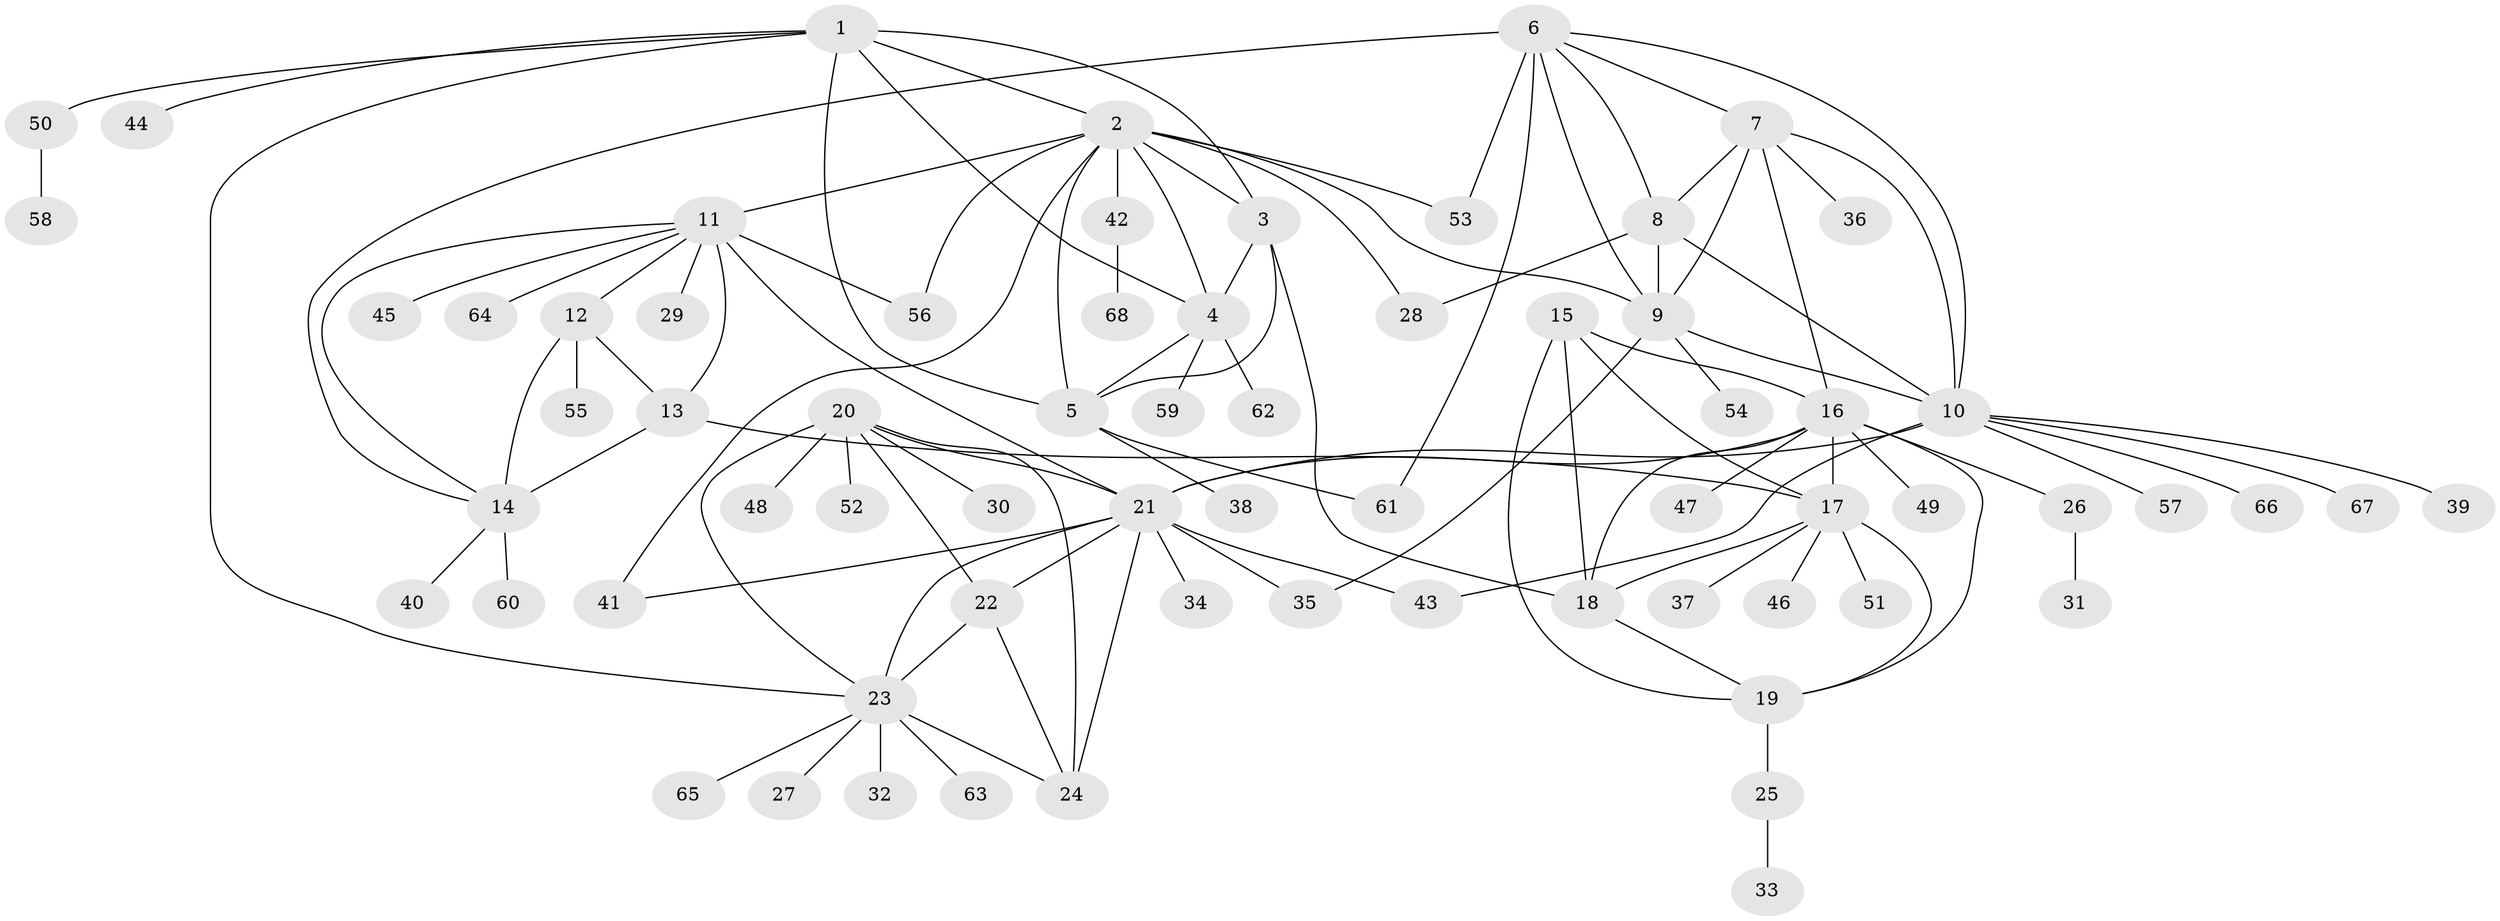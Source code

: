 // original degree distribution, {8: 0.045454545454545456, 11: 0.03636363636363636, 6: 0.03636363636363636, 7: 0.02727272727272727, 10: 0.02727272727272727, 5: 0.01818181818181818, 4: 0.02727272727272727, 9: 0.00909090909090909, 2: 0.19090909090909092, 1: 0.5454545454545454, 3: 0.03636363636363636}
// Generated by graph-tools (version 1.1) at 2025/52/03/04/25 22:52:46]
// undirected, 68 vertices, 107 edges
graph export_dot {
  node [color=gray90,style=filled];
  1;
  2;
  3;
  4;
  5;
  6;
  7;
  8;
  9;
  10;
  11;
  12;
  13;
  14;
  15;
  16;
  17;
  18;
  19;
  20;
  21;
  22;
  23;
  24;
  25;
  26;
  27;
  28;
  29;
  30;
  31;
  32;
  33;
  34;
  35;
  36;
  37;
  38;
  39;
  40;
  41;
  42;
  43;
  44;
  45;
  46;
  47;
  48;
  49;
  50;
  51;
  52;
  53;
  54;
  55;
  56;
  57;
  58;
  59;
  60;
  61;
  62;
  63;
  64;
  65;
  66;
  67;
  68;
  1 -- 2 [weight=1.0];
  1 -- 3 [weight=1.0];
  1 -- 4 [weight=1.0];
  1 -- 5 [weight=1.0];
  1 -- 23 [weight=1.0];
  1 -- 44 [weight=1.0];
  1 -- 50 [weight=1.0];
  2 -- 3 [weight=1.0];
  2 -- 4 [weight=1.0];
  2 -- 5 [weight=1.0];
  2 -- 9 [weight=1.0];
  2 -- 11 [weight=1.0];
  2 -- 28 [weight=1.0];
  2 -- 41 [weight=1.0];
  2 -- 42 [weight=1.0];
  2 -- 53 [weight=1.0];
  2 -- 56 [weight=1.0];
  3 -- 4 [weight=1.0];
  3 -- 5 [weight=1.0];
  3 -- 18 [weight=1.0];
  4 -- 5 [weight=1.0];
  4 -- 59 [weight=1.0];
  4 -- 62 [weight=1.0];
  5 -- 38 [weight=1.0];
  5 -- 61 [weight=1.0];
  6 -- 7 [weight=1.0];
  6 -- 8 [weight=1.0];
  6 -- 9 [weight=1.0];
  6 -- 10 [weight=1.0];
  6 -- 14 [weight=1.0];
  6 -- 53 [weight=3.0];
  6 -- 61 [weight=1.0];
  7 -- 8 [weight=1.0];
  7 -- 9 [weight=1.0];
  7 -- 10 [weight=1.0];
  7 -- 16 [weight=1.0];
  7 -- 36 [weight=1.0];
  8 -- 9 [weight=1.0];
  8 -- 10 [weight=1.0];
  8 -- 28 [weight=1.0];
  9 -- 10 [weight=1.0];
  9 -- 35 [weight=1.0];
  9 -- 54 [weight=1.0];
  10 -- 21 [weight=1.0];
  10 -- 39 [weight=1.0];
  10 -- 43 [weight=1.0];
  10 -- 57 [weight=1.0];
  10 -- 66 [weight=1.0];
  10 -- 67 [weight=1.0];
  11 -- 12 [weight=1.0];
  11 -- 13 [weight=2.0];
  11 -- 14 [weight=1.0];
  11 -- 21 [weight=1.0];
  11 -- 29 [weight=1.0];
  11 -- 45 [weight=1.0];
  11 -- 56 [weight=1.0];
  11 -- 64 [weight=1.0];
  12 -- 13 [weight=2.0];
  12 -- 14 [weight=1.0];
  12 -- 55 [weight=3.0];
  13 -- 14 [weight=2.0];
  13 -- 17 [weight=1.0];
  14 -- 40 [weight=1.0];
  14 -- 60 [weight=1.0];
  15 -- 16 [weight=1.0];
  15 -- 17 [weight=1.0];
  15 -- 18 [weight=1.0];
  15 -- 19 [weight=1.0];
  16 -- 17 [weight=1.0];
  16 -- 18 [weight=1.0];
  16 -- 19 [weight=1.0];
  16 -- 21 [weight=1.0];
  16 -- 26 [weight=1.0];
  16 -- 47 [weight=1.0];
  16 -- 49 [weight=1.0];
  17 -- 18 [weight=1.0];
  17 -- 19 [weight=1.0];
  17 -- 37 [weight=1.0];
  17 -- 46 [weight=1.0];
  17 -- 51 [weight=1.0];
  18 -- 19 [weight=1.0];
  19 -- 25 [weight=1.0];
  20 -- 21 [weight=1.0];
  20 -- 22 [weight=1.0];
  20 -- 23 [weight=1.0];
  20 -- 24 [weight=1.0];
  20 -- 30 [weight=1.0];
  20 -- 48 [weight=1.0];
  20 -- 52 [weight=1.0];
  21 -- 22 [weight=1.0];
  21 -- 23 [weight=1.0];
  21 -- 24 [weight=1.0];
  21 -- 34 [weight=1.0];
  21 -- 35 [weight=1.0];
  21 -- 41 [weight=1.0];
  21 -- 43 [weight=1.0];
  22 -- 23 [weight=1.0];
  22 -- 24 [weight=1.0];
  23 -- 24 [weight=1.0];
  23 -- 27 [weight=1.0];
  23 -- 32 [weight=1.0];
  23 -- 63 [weight=1.0];
  23 -- 65 [weight=1.0];
  25 -- 33 [weight=1.0];
  26 -- 31 [weight=1.0];
  42 -- 68 [weight=1.0];
  50 -- 58 [weight=1.0];
}

